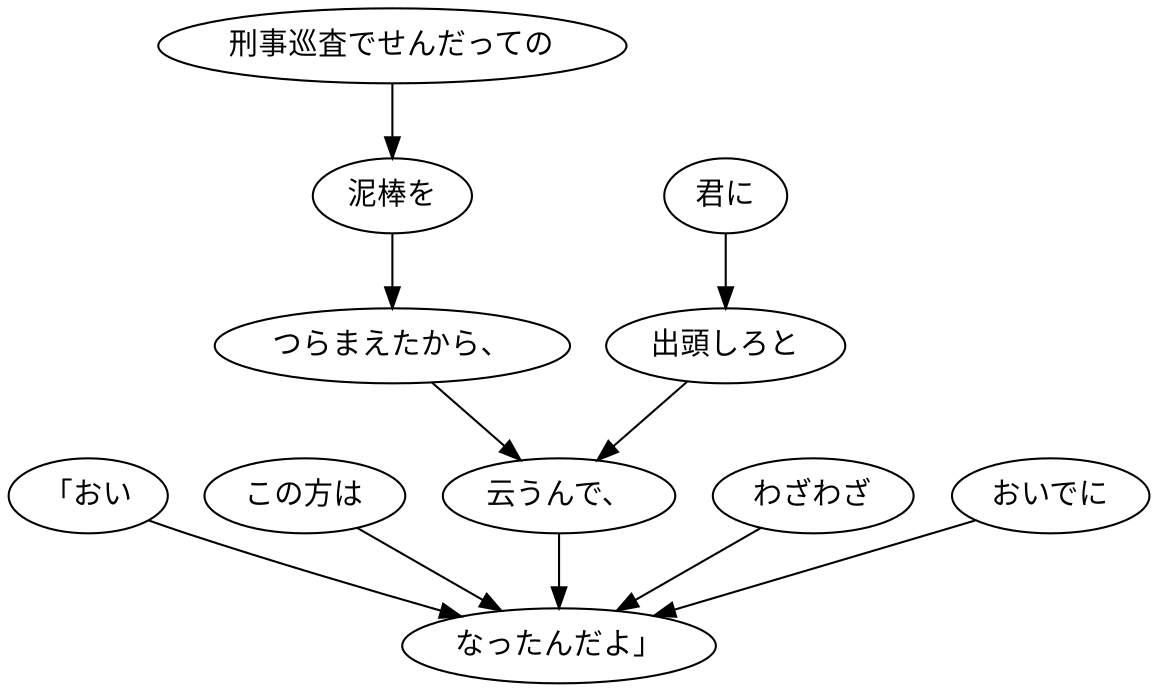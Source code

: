 digraph graph6218 {
	node0 [label="「おい"];
	node1 [label="この方は"];
	node2 [label="刑事巡査でせんだっての"];
	node3 [label="泥棒を"];
	node4 [label="つらまえたから、"];
	node5 [label="君に"];
	node6 [label="出頭しろと"];
	node7 [label="云うんで、"];
	node8 [label="わざわざ"];
	node9 [label="おいでに"];
	node10 [label="なったんだよ」"];
	node0 -> node10;
	node1 -> node10;
	node2 -> node3;
	node3 -> node4;
	node4 -> node7;
	node5 -> node6;
	node6 -> node7;
	node7 -> node10;
	node8 -> node10;
	node9 -> node10;
}
